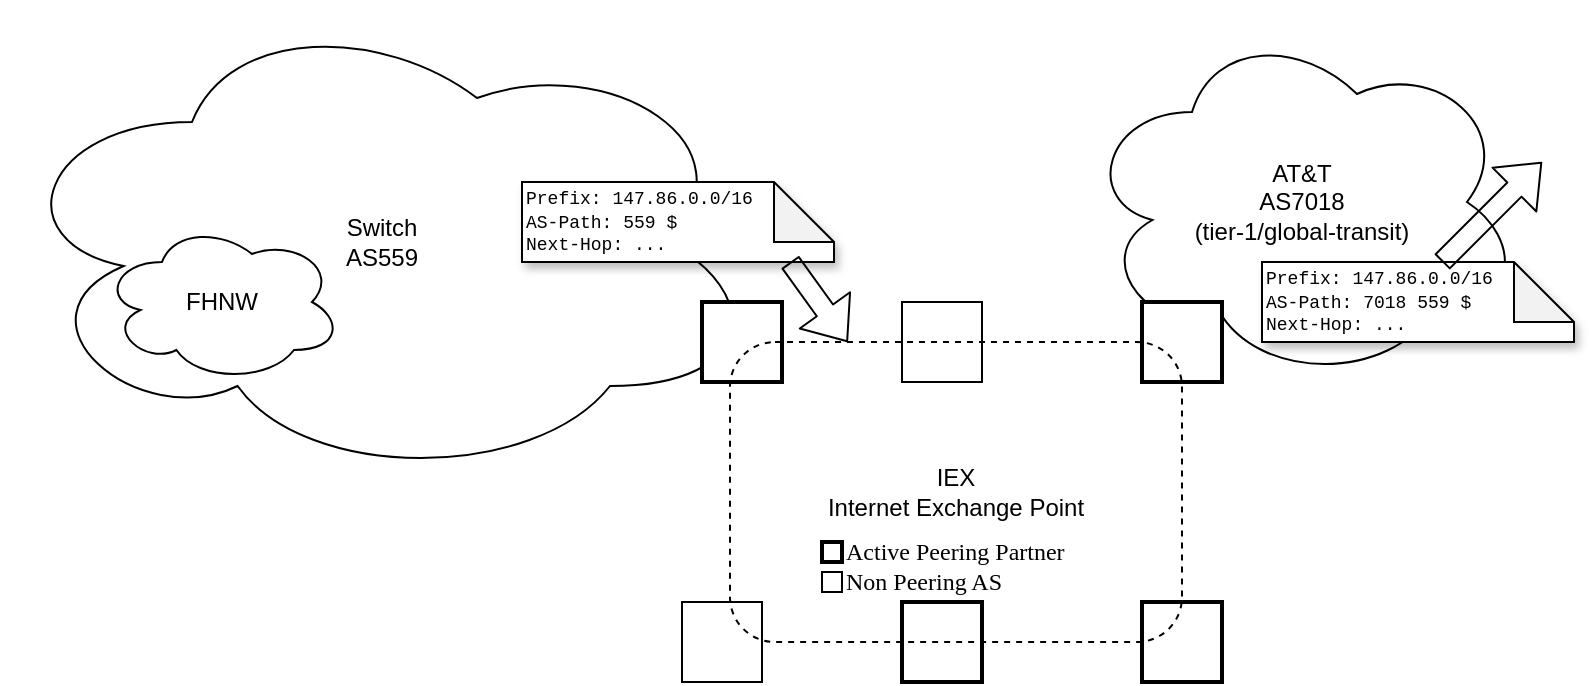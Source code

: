 <mxfile version="13.7.9" type="device"><diagram id="Z-J1jWQdzD1GYnX9Jr94" name="Seite-1"><mxGraphModel dx="1609" dy="580" grid="1" gridSize="10" guides="1" tooltips="1" connect="1" arrows="1" fold="1" page="1" pageScale="1" pageWidth="827" pageHeight="1169" math="0" shadow="0"><root><mxCell id="0"/><mxCell id="1" parent="0"/><UserObject label="AT&amp;amp;T&lt;br&gt;AS7018&lt;br&gt;(tier-1/global-transit)" link="https://en.wikipedia.org/wiki/Tier_1_network" id="VvflfZrPUflere_xFQjB-11"><mxCell style="ellipse;shape=cloud;whiteSpace=wrap;html=1;fillColor=none;" vertex="1" parent="1"><mxGeometry x="530" y="40" width="220" height="180" as="geometry"/></mxCell></UserObject><mxCell id="VvflfZrPUflere_xFQjB-2" value="Switch&lt;br&gt;AS559" style="ellipse;shape=cloud;whiteSpace=wrap;html=1;" vertex="1" parent="1"><mxGeometry x="-10" y="30" width="380" height="240" as="geometry"/></mxCell><mxCell id="VvflfZrPUflere_xFQjB-1" value="FHNW" style="ellipse;shape=cloud;whiteSpace=wrap;html=1;" vertex="1" parent="1"><mxGeometry x="40" y="140" width="120" height="80" as="geometry"/></mxCell><mxCell id="VvflfZrPUflere_xFQjB-3" value="" style="whiteSpace=wrap;html=1;aspect=fixed;strokeWidth=2;" vertex="1" parent="1"><mxGeometry x="340" y="180" width="40" height="40" as="geometry"/></mxCell><mxCell id="VvflfZrPUflere_xFQjB-5" value="" style="whiteSpace=wrap;html=1;aspect=fixed;strokeWidth=2;" vertex="1" parent="1"><mxGeometry x="560" y="330" width="40" height="40" as="geometry"/></mxCell><mxCell id="VvflfZrPUflere_xFQjB-7" value="" style="whiteSpace=wrap;html=1;aspect=fixed;strokeWidth=2;" vertex="1" parent="1"><mxGeometry x="560" y="180" width="40" height="40" as="geometry"/></mxCell><mxCell id="VvflfZrPUflere_xFQjB-8" value="" style="whiteSpace=wrap;html=1;aspect=fixed;" vertex="1" parent="1"><mxGeometry x="440" y="180" width="40" height="40" as="geometry"/></mxCell><mxCell id="VvflfZrPUflere_xFQjB-9" value="" style="whiteSpace=wrap;html=1;aspect=fixed;" vertex="1" parent="1"><mxGeometry x="330" y="330" width="40" height="40" as="geometry"/></mxCell><mxCell id="VvflfZrPUflere_xFQjB-10" value="" style="whiteSpace=wrap;html=1;aspect=fixed;strokeWidth=2;" vertex="1" parent="1"><mxGeometry x="440" y="330" width="40" height="40" as="geometry"/></mxCell><mxCell id="VvflfZrPUflere_xFQjB-4" value="IEX&lt;br&gt;Internet Exchange Point" style="rounded=1;whiteSpace=wrap;html=1;fillColor=none;dashed=1;" vertex="1" parent="1"><mxGeometry x="354" y="200" width="226" height="150" as="geometry"/></mxCell><mxCell id="VvflfZrPUflere_xFQjB-12" value="" style="whiteSpace=wrap;html=1;aspect=fixed;strokeWidth=2;fillColor=none;" vertex="1" parent="1"><mxGeometry x="400" y="300" width="10" height="10" as="geometry"/></mxCell><mxCell id="VvflfZrPUflere_xFQjB-13" value="&lt;font face=&quot;Verdana&quot;&gt;Active Peering Partner&lt;/font&gt;" style="text;html=1;align=left;verticalAlign=middle;resizable=0;points=[];autosize=1;" vertex="1" parent="1"><mxGeometry x="410" y="295" width="150" height="20" as="geometry"/></mxCell><mxCell id="VvflfZrPUflere_xFQjB-14" value="" style="whiteSpace=wrap;html=1;aspect=fixed;strokeWidth=1;fillColor=none;" vertex="1" parent="1"><mxGeometry x="400" y="315" width="10" height="10" as="geometry"/></mxCell><mxCell id="VvflfZrPUflere_xFQjB-15" value="&lt;font face=&quot;Verdana&quot;&gt;Non Peering AS&lt;/font&gt;" style="text;html=1;align=left;verticalAlign=middle;resizable=0;points=[];autosize=1;strokeWidth=1;" vertex="1" parent="1"><mxGeometry x="410" y="310" width="110" height="20" as="geometry"/></mxCell><mxCell id="VvflfZrPUflere_xFQjB-16" value="&lt;font face=&quot;Courier New&quot; style=&quot;font-size: 9px;&quot;&gt;Prefix: 147.86.0.0/16&lt;br style=&quot;font-size: 9px;&quot;&gt;AS-Path: 559 $&lt;br style=&quot;font-size: 9px;&quot;&gt;Next-Hop: ...&lt;br style=&quot;font-size: 9px;&quot;&gt;&lt;/font&gt;" style="shape=note;whiteSpace=wrap;html=1;backgroundOutline=1;darkOpacity=0.05;strokeWidth=1;align=left;fontSize=9;shadow=1;" vertex="1" parent="1"><mxGeometry x="250" y="120" width="156" height="40" as="geometry"/></mxCell><mxCell id="VvflfZrPUflere_xFQjB-17" value="" style="shape=flexArrow;endArrow=classic;html=1;fontSize=9;exitX=0.859;exitY=1;exitDx=0;exitDy=0;exitPerimeter=0;" edge="1" parent="1" source="VvflfZrPUflere_xFQjB-16" target="VvflfZrPUflere_xFQjB-4"><mxGeometry width="50" height="50" relative="1" as="geometry"><mxPoint x="350" y="270" as="sourcePoint"/><mxPoint x="400" y="220" as="targetPoint"/></mxGeometry></mxCell><mxCell id="VvflfZrPUflere_xFQjB-18" value="&lt;font face=&quot;Courier New&quot; style=&quot;font-size: 9px&quot;&gt;Prefix: 147.86.0.0/16&lt;br style=&quot;font-size: 9px&quot;&gt;AS-Path: 7018 559 $&lt;br style=&quot;font-size: 9px&quot;&gt;Next-Hop: ...&lt;br style=&quot;font-size: 9px&quot;&gt;&lt;/font&gt;" style="shape=note;whiteSpace=wrap;html=1;backgroundOutline=1;darkOpacity=0.05;strokeWidth=1;align=left;fontSize=9;shadow=1;" vertex="1" parent="1"><mxGeometry x="620" y="160" width="156" height="40" as="geometry"/></mxCell><mxCell id="VvflfZrPUflere_xFQjB-19" value="" style="shape=flexArrow;endArrow=classic;html=1;fontSize=9;" edge="1" parent="1"><mxGeometry width="50" height="50" relative="1" as="geometry"><mxPoint x="710" y="160" as="sourcePoint"/><mxPoint x="760" y="110" as="targetPoint"/></mxGeometry></mxCell></root></mxGraphModel></diagram></mxfile>